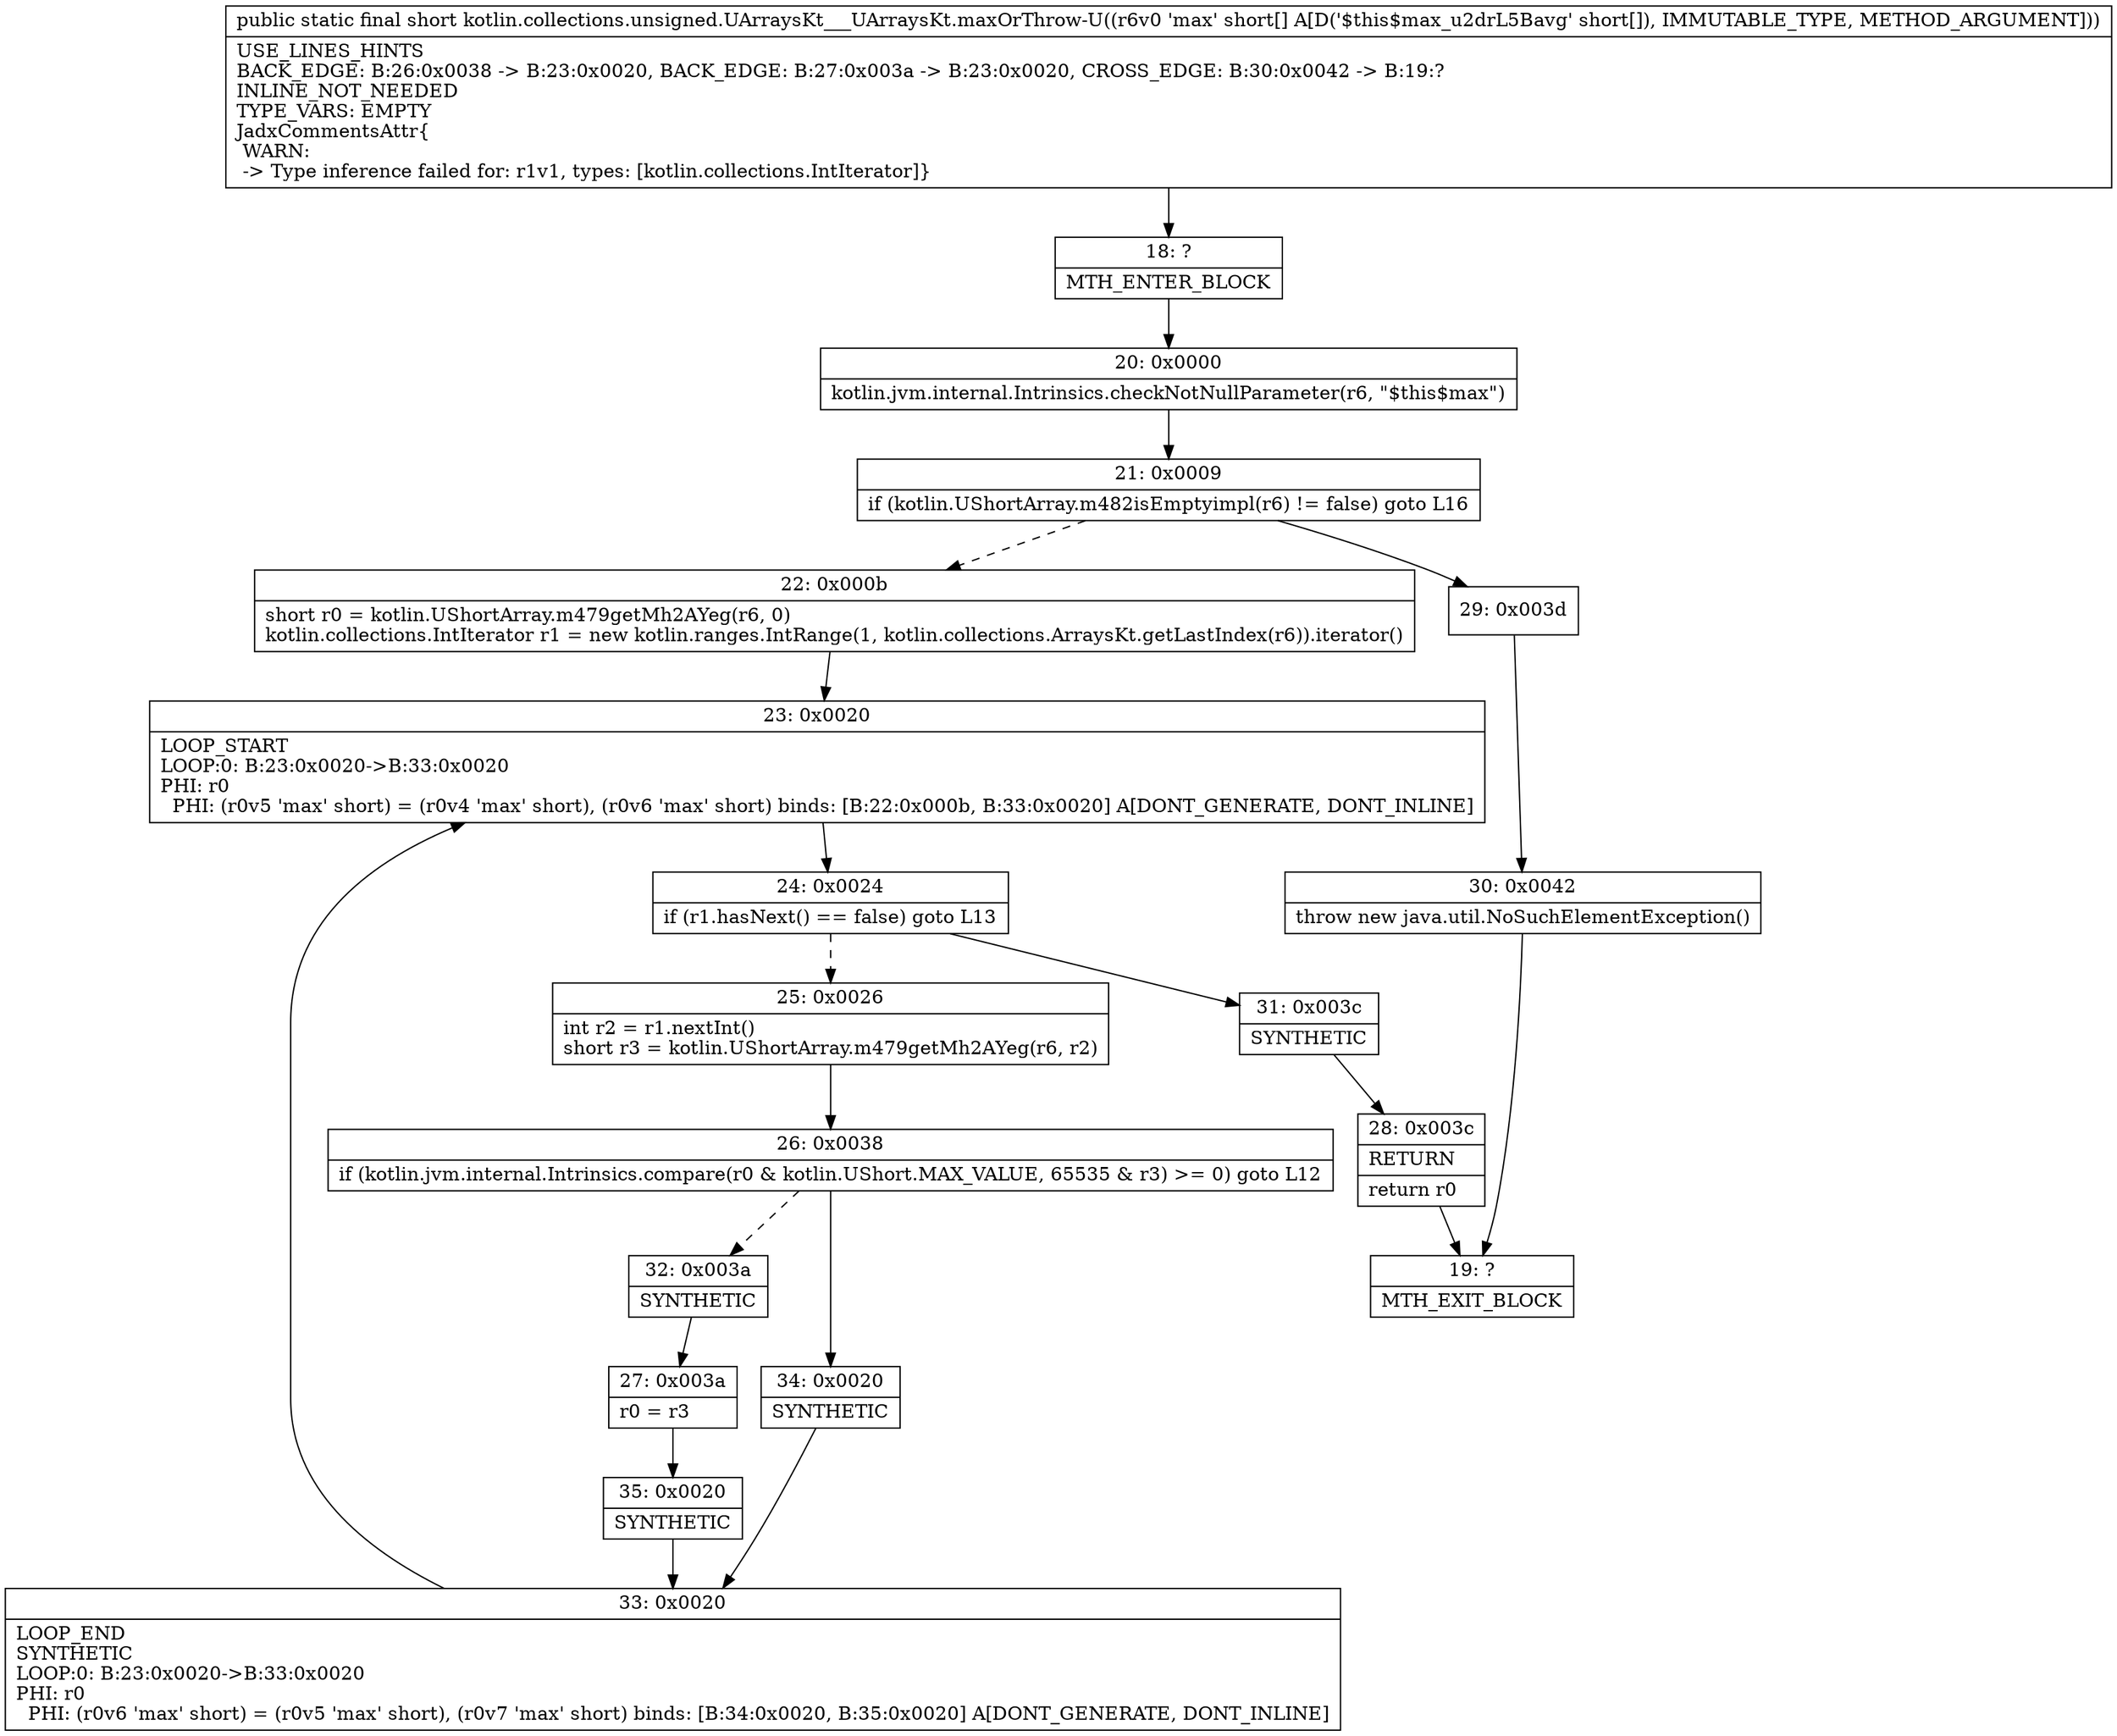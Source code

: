 digraph "CFG forkotlin.collections.unsigned.UArraysKt___UArraysKt.maxOrThrow\-U([S)S" {
Node_18 [shape=record,label="{18\:\ ?|MTH_ENTER_BLOCK\l}"];
Node_20 [shape=record,label="{20\:\ 0x0000|kotlin.jvm.internal.Intrinsics.checkNotNullParameter(r6, \"$this$max\")\l}"];
Node_21 [shape=record,label="{21\:\ 0x0009|if (kotlin.UShortArray.m482isEmptyimpl(r6) != false) goto L16\l}"];
Node_22 [shape=record,label="{22\:\ 0x000b|short r0 = kotlin.UShortArray.m479getMh2AYeg(r6, 0)\lkotlin.collections.IntIterator r1 = new kotlin.ranges.IntRange(1, kotlin.collections.ArraysKt.getLastIndex(r6)).iterator()\l}"];
Node_23 [shape=record,label="{23\:\ 0x0020|LOOP_START\lLOOP:0: B:23:0x0020\-\>B:33:0x0020\lPHI: r0 \l  PHI: (r0v5 'max' short) = (r0v4 'max' short), (r0v6 'max' short) binds: [B:22:0x000b, B:33:0x0020] A[DONT_GENERATE, DONT_INLINE]\l}"];
Node_24 [shape=record,label="{24\:\ 0x0024|if (r1.hasNext() == false) goto L13\l}"];
Node_25 [shape=record,label="{25\:\ 0x0026|int r2 = r1.nextInt()\lshort r3 = kotlin.UShortArray.m479getMh2AYeg(r6, r2)\l}"];
Node_26 [shape=record,label="{26\:\ 0x0038|if (kotlin.jvm.internal.Intrinsics.compare(r0 & kotlin.UShort.MAX_VALUE, 65535 & r3) \>= 0) goto L12\l}"];
Node_32 [shape=record,label="{32\:\ 0x003a|SYNTHETIC\l}"];
Node_27 [shape=record,label="{27\:\ 0x003a|r0 = r3\l}"];
Node_35 [shape=record,label="{35\:\ 0x0020|SYNTHETIC\l}"];
Node_33 [shape=record,label="{33\:\ 0x0020|LOOP_END\lSYNTHETIC\lLOOP:0: B:23:0x0020\-\>B:33:0x0020\lPHI: r0 \l  PHI: (r0v6 'max' short) = (r0v5 'max' short), (r0v7 'max' short) binds: [B:34:0x0020, B:35:0x0020] A[DONT_GENERATE, DONT_INLINE]\l}"];
Node_34 [shape=record,label="{34\:\ 0x0020|SYNTHETIC\l}"];
Node_31 [shape=record,label="{31\:\ 0x003c|SYNTHETIC\l}"];
Node_28 [shape=record,label="{28\:\ 0x003c|RETURN\l|return r0\l}"];
Node_19 [shape=record,label="{19\:\ ?|MTH_EXIT_BLOCK\l}"];
Node_29 [shape=record,label="{29\:\ 0x003d}"];
Node_30 [shape=record,label="{30\:\ 0x0042|throw new java.util.NoSuchElementException()\l}"];
MethodNode[shape=record,label="{public static final short kotlin.collections.unsigned.UArraysKt___UArraysKt.maxOrThrow\-U((r6v0 'max' short[] A[D('$this$max_u2drL5Bavg' short[]), IMMUTABLE_TYPE, METHOD_ARGUMENT]))  | USE_LINES_HINTS\lBACK_EDGE: B:26:0x0038 \-\> B:23:0x0020, BACK_EDGE: B:27:0x003a \-\> B:23:0x0020, CROSS_EDGE: B:30:0x0042 \-\> B:19:?\lINLINE_NOT_NEEDED\lTYPE_VARS: EMPTY\lJadxCommentsAttr\{\l WARN: \l \-\> Type inference failed for: r1v1, types: [kotlin.collections.IntIterator]\}\l}"];
MethodNode -> Node_18;Node_18 -> Node_20;
Node_20 -> Node_21;
Node_21 -> Node_22[style=dashed];
Node_21 -> Node_29;
Node_22 -> Node_23;
Node_23 -> Node_24;
Node_24 -> Node_25[style=dashed];
Node_24 -> Node_31;
Node_25 -> Node_26;
Node_26 -> Node_32[style=dashed];
Node_26 -> Node_34;
Node_32 -> Node_27;
Node_27 -> Node_35;
Node_35 -> Node_33;
Node_33 -> Node_23;
Node_34 -> Node_33;
Node_31 -> Node_28;
Node_28 -> Node_19;
Node_29 -> Node_30;
Node_30 -> Node_19;
}

